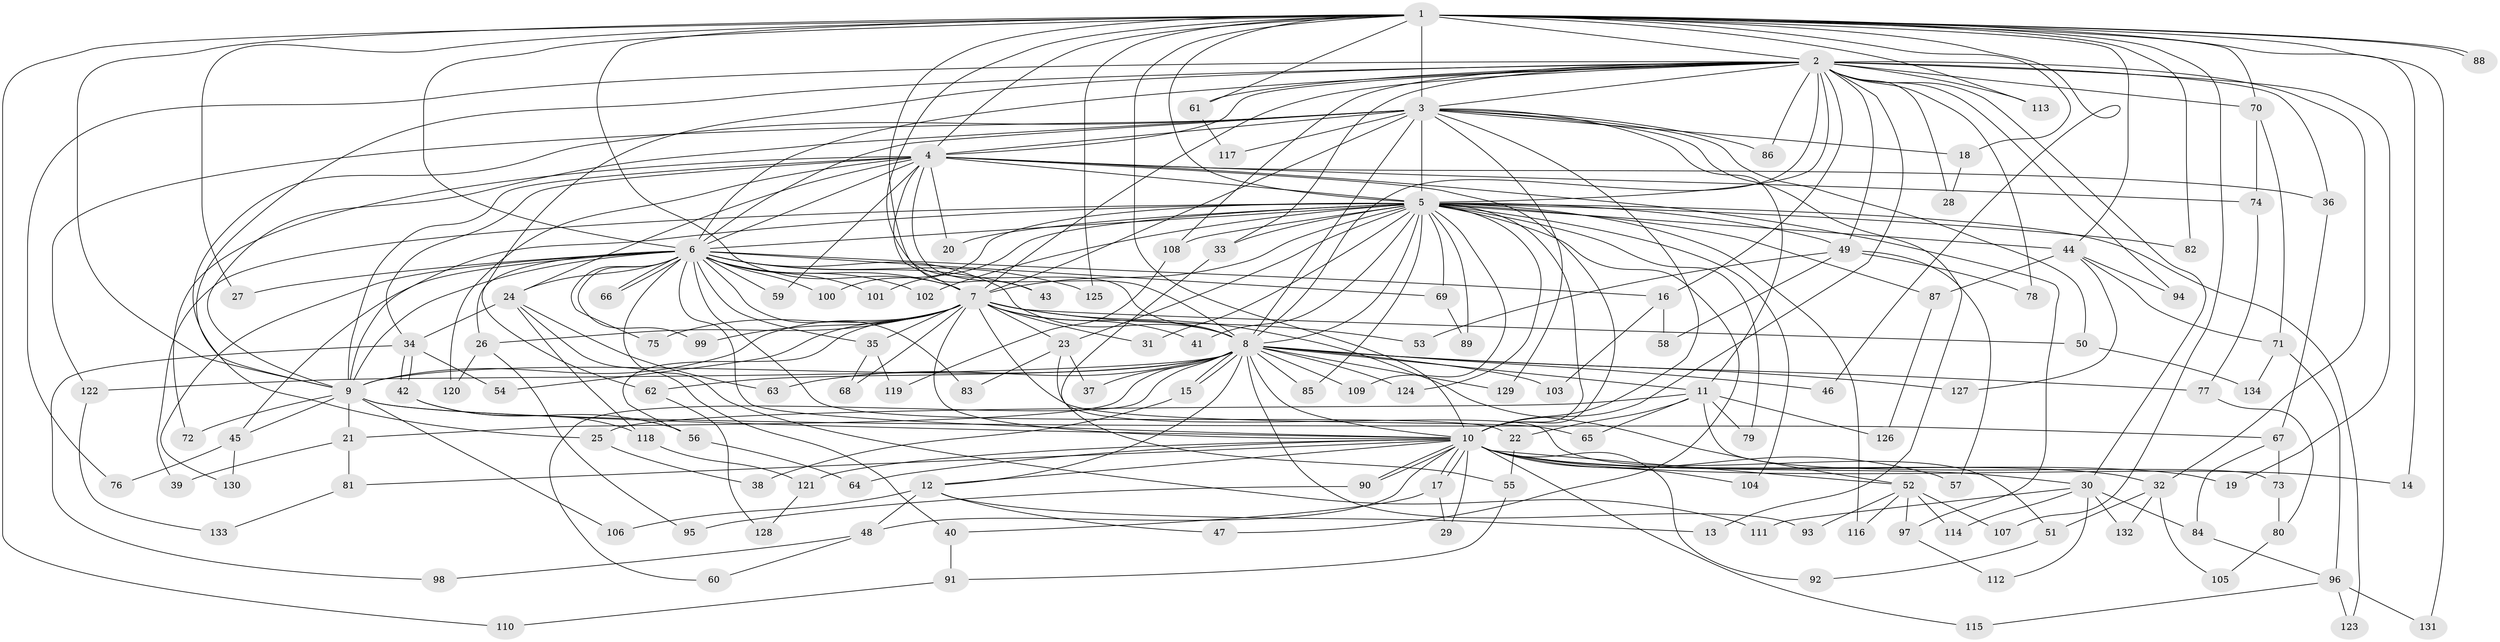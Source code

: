 // coarse degree distribution, {28: 0.018867924528301886, 25: 0.009433962264150943, 17: 0.018867924528301886, 29: 0.009433962264150943, 23: 0.009433962264150943, 27: 0.018867924528301886, 15: 0.009433962264150943, 8: 0.009433962264150943, 6: 0.02830188679245283, 2: 0.5377358490566038, 4: 0.0660377358490566, 3: 0.20754716981132076, 1: 0.009433962264150943, 7: 0.018867924528301886, 5: 0.02830188679245283}
// Generated by graph-tools (version 1.1) at 2025/51/02/27/25 19:51:43]
// undirected, 134 vertices, 293 edges
graph export_dot {
graph [start="1"]
  node [color=gray90,style=filled];
  1;
  2;
  3;
  4;
  5;
  6;
  7;
  8;
  9;
  10;
  11;
  12;
  13;
  14;
  15;
  16;
  17;
  18;
  19;
  20;
  21;
  22;
  23;
  24;
  25;
  26;
  27;
  28;
  29;
  30;
  31;
  32;
  33;
  34;
  35;
  36;
  37;
  38;
  39;
  40;
  41;
  42;
  43;
  44;
  45;
  46;
  47;
  48;
  49;
  50;
  51;
  52;
  53;
  54;
  55;
  56;
  57;
  58;
  59;
  60;
  61;
  62;
  63;
  64;
  65;
  66;
  67;
  68;
  69;
  70;
  71;
  72;
  73;
  74;
  75;
  76;
  77;
  78;
  79;
  80;
  81;
  82;
  83;
  84;
  85;
  86;
  87;
  88;
  89;
  90;
  91;
  92;
  93;
  94;
  95;
  96;
  97;
  98;
  99;
  100;
  101;
  102;
  103;
  104;
  105;
  106;
  107;
  108;
  109;
  110;
  111;
  112;
  113;
  114;
  115;
  116;
  117;
  118;
  119;
  120;
  121;
  122;
  123;
  124;
  125;
  126;
  127;
  128;
  129;
  130;
  131;
  132;
  133;
  134;
  1 -- 2;
  1 -- 3;
  1 -- 4;
  1 -- 5;
  1 -- 6;
  1 -- 7;
  1 -- 8;
  1 -- 9;
  1 -- 10;
  1 -- 14;
  1 -- 18;
  1 -- 27;
  1 -- 43;
  1 -- 44;
  1 -- 46;
  1 -- 61;
  1 -- 70;
  1 -- 82;
  1 -- 88;
  1 -- 88;
  1 -- 107;
  1 -- 110;
  1 -- 113;
  1 -- 125;
  1 -- 131;
  2 -- 3;
  2 -- 4;
  2 -- 5;
  2 -- 6;
  2 -- 7;
  2 -- 8;
  2 -- 9;
  2 -- 10;
  2 -- 16;
  2 -- 19;
  2 -- 28;
  2 -- 30;
  2 -- 32;
  2 -- 33;
  2 -- 36;
  2 -- 49;
  2 -- 61;
  2 -- 62;
  2 -- 70;
  2 -- 76;
  2 -- 78;
  2 -- 86;
  2 -- 94;
  2 -- 108;
  2 -- 113;
  3 -- 4;
  3 -- 5;
  3 -- 6;
  3 -- 7;
  3 -- 8;
  3 -- 9;
  3 -- 10;
  3 -- 11;
  3 -- 13;
  3 -- 18;
  3 -- 25;
  3 -- 50;
  3 -- 86;
  3 -- 117;
  3 -- 122;
  3 -- 129;
  4 -- 5;
  4 -- 6;
  4 -- 7;
  4 -- 8;
  4 -- 9;
  4 -- 10;
  4 -- 20;
  4 -- 24;
  4 -- 34;
  4 -- 36;
  4 -- 59;
  4 -- 72;
  4 -- 74;
  4 -- 97;
  4 -- 120;
  5 -- 6;
  5 -- 7;
  5 -- 8;
  5 -- 9;
  5 -- 10;
  5 -- 20;
  5 -- 23;
  5 -- 31;
  5 -- 33;
  5 -- 39;
  5 -- 41;
  5 -- 44;
  5 -- 47;
  5 -- 49;
  5 -- 69;
  5 -- 79;
  5 -- 82;
  5 -- 85;
  5 -- 87;
  5 -- 89;
  5 -- 100;
  5 -- 101;
  5 -- 102;
  5 -- 104;
  5 -- 108;
  5 -- 109;
  5 -- 116;
  5 -- 123;
  5 -- 124;
  6 -- 7;
  6 -- 8;
  6 -- 9;
  6 -- 10;
  6 -- 16;
  6 -- 22;
  6 -- 24;
  6 -- 26;
  6 -- 27;
  6 -- 35;
  6 -- 43;
  6 -- 45;
  6 -- 59;
  6 -- 66;
  6 -- 66;
  6 -- 69;
  6 -- 75;
  6 -- 83;
  6 -- 99;
  6 -- 100;
  6 -- 101;
  6 -- 102;
  6 -- 111;
  6 -- 125;
  6 -- 130;
  7 -- 8;
  7 -- 9;
  7 -- 10;
  7 -- 23;
  7 -- 26;
  7 -- 31;
  7 -- 35;
  7 -- 41;
  7 -- 50;
  7 -- 52;
  7 -- 53;
  7 -- 54;
  7 -- 56;
  7 -- 65;
  7 -- 68;
  7 -- 75;
  7 -- 99;
  8 -- 9;
  8 -- 10;
  8 -- 11;
  8 -- 12;
  8 -- 15;
  8 -- 15;
  8 -- 21;
  8 -- 37;
  8 -- 46;
  8 -- 60;
  8 -- 62;
  8 -- 63;
  8 -- 77;
  8 -- 85;
  8 -- 93;
  8 -- 103;
  8 -- 109;
  8 -- 122;
  8 -- 124;
  8 -- 127;
  8 -- 129;
  9 -- 10;
  9 -- 21;
  9 -- 45;
  9 -- 67;
  9 -- 72;
  9 -- 106;
  10 -- 12;
  10 -- 14;
  10 -- 17;
  10 -- 17;
  10 -- 19;
  10 -- 29;
  10 -- 30;
  10 -- 32;
  10 -- 48;
  10 -- 52;
  10 -- 57;
  10 -- 64;
  10 -- 81;
  10 -- 90;
  10 -- 90;
  10 -- 92;
  10 -- 104;
  10 -- 115;
  10 -- 121;
  11 -- 22;
  11 -- 25;
  11 -- 65;
  11 -- 73;
  11 -- 79;
  11 -- 126;
  12 -- 13;
  12 -- 47;
  12 -- 48;
  12 -- 106;
  15 -- 38;
  16 -- 58;
  16 -- 103;
  17 -- 29;
  17 -- 40;
  18 -- 28;
  21 -- 39;
  21 -- 81;
  22 -- 55;
  23 -- 37;
  23 -- 51;
  23 -- 83;
  24 -- 34;
  24 -- 40;
  24 -- 63;
  24 -- 118;
  25 -- 38;
  26 -- 95;
  26 -- 120;
  30 -- 84;
  30 -- 111;
  30 -- 112;
  30 -- 114;
  30 -- 132;
  32 -- 51;
  32 -- 105;
  32 -- 132;
  33 -- 55;
  34 -- 42;
  34 -- 42;
  34 -- 54;
  34 -- 98;
  35 -- 68;
  35 -- 119;
  36 -- 67;
  40 -- 91;
  42 -- 56;
  42 -- 118;
  44 -- 71;
  44 -- 87;
  44 -- 94;
  44 -- 127;
  45 -- 76;
  45 -- 130;
  48 -- 60;
  48 -- 98;
  49 -- 53;
  49 -- 57;
  49 -- 58;
  49 -- 78;
  50 -- 134;
  51 -- 92;
  52 -- 93;
  52 -- 97;
  52 -- 107;
  52 -- 114;
  52 -- 116;
  55 -- 91;
  56 -- 64;
  61 -- 117;
  62 -- 128;
  67 -- 73;
  67 -- 84;
  69 -- 89;
  70 -- 71;
  70 -- 74;
  71 -- 96;
  71 -- 134;
  73 -- 80;
  74 -- 77;
  77 -- 80;
  80 -- 105;
  81 -- 133;
  84 -- 96;
  87 -- 126;
  90 -- 95;
  91 -- 110;
  96 -- 115;
  96 -- 123;
  96 -- 131;
  97 -- 112;
  108 -- 119;
  118 -- 121;
  121 -- 128;
  122 -- 133;
}
